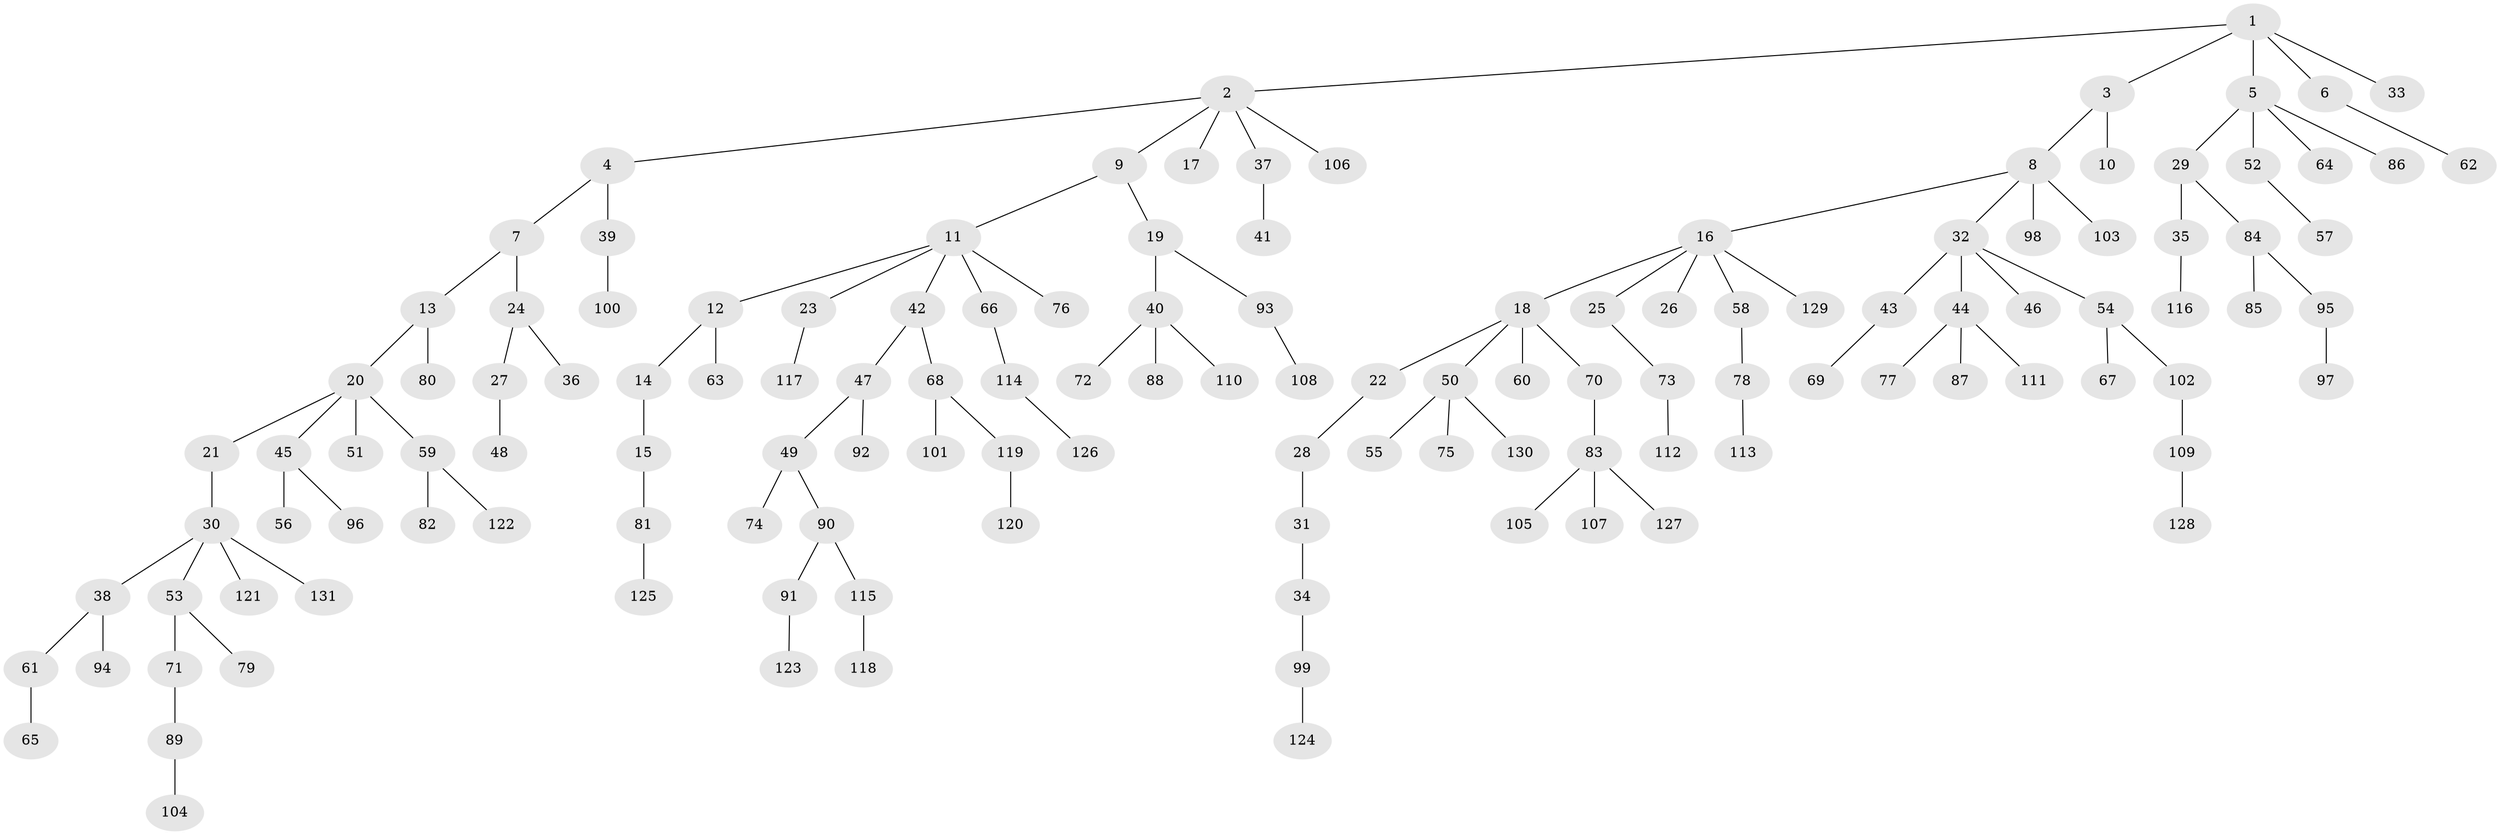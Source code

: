 // coarse degree distribution, {4: 0.13432835820895522, 2: 0.3283582089552239, 3: 0.11940298507462686, 1: 0.417910447761194}
// Generated by graph-tools (version 1.1) at 2025/51/03/04/25 22:51:51]
// undirected, 131 vertices, 130 edges
graph export_dot {
  node [color=gray90,style=filled];
  1;
  2;
  3;
  4;
  5;
  6;
  7;
  8;
  9;
  10;
  11;
  12;
  13;
  14;
  15;
  16;
  17;
  18;
  19;
  20;
  21;
  22;
  23;
  24;
  25;
  26;
  27;
  28;
  29;
  30;
  31;
  32;
  33;
  34;
  35;
  36;
  37;
  38;
  39;
  40;
  41;
  42;
  43;
  44;
  45;
  46;
  47;
  48;
  49;
  50;
  51;
  52;
  53;
  54;
  55;
  56;
  57;
  58;
  59;
  60;
  61;
  62;
  63;
  64;
  65;
  66;
  67;
  68;
  69;
  70;
  71;
  72;
  73;
  74;
  75;
  76;
  77;
  78;
  79;
  80;
  81;
  82;
  83;
  84;
  85;
  86;
  87;
  88;
  89;
  90;
  91;
  92;
  93;
  94;
  95;
  96;
  97;
  98;
  99;
  100;
  101;
  102;
  103;
  104;
  105;
  106;
  107;
  108;
  109;
  110;
  111;
  112;
  113;
  114;
  115;
  116;
  117;
  118;
  119;
  120;
  121;
  122;
  123;
  124;
  125;
  126;
  127;
  128;
  129;
  130;
  131;
  1 -- 2;
  1 -- 3;
  1 -- 5;
  1 -- 6;
  1 -- 33;
  2 -- 4;
  2 -- 9;
  2 -- 17;
  2 -- 37;
  2 -- 106;
  3 -- 8;
  3 -- 10;
  4 -- 7;
  4 -- 39;
  5 -- 29;
  5 -- 52;
  5 -- 64;
  5 -- 86;
  6 -- 62;
  7 -- 13;
  7 -- 24;
  8 -- 16;
  8 -- 32;
  8 -- 98;
  8 -- 103;
  9 -- 11;
  9 -- 19;
  11 -- 12;
  11 -- 23;
  11 -- 42;
  11 -- 66;
  11 -- 76;
  12 -- 14;
  12 -- 63;
  13 -- 20;
  13 -- 80;
  14 -- 15;
  15 -- 81;
  16 -- 18;
  16 -- 25;
  16 -- 26;
  16 -- 58;
  16 -- 129;
  18 -- 22;
  18 -- 50;
  18 -- 60;
  18 -- 70;
  19 -- 40;
  19 -- 93;
  20 -- 21;
  20 -- 45;
  20 -- 51;
  20 -- 59;
  21 -- 30;
  22 -- 28;
  23 -- 117;
  24 -- 27;
  24 -- 36;
  25 -- 73;
  27 -- 48;
  28 -- 31;
  29 -- 35;
  29 -- 84;
  30 -- 38;
  30 -- 53;
  30 -- 121;
  30 -- 131;
  31 -- 34;
  32 -- 43;
  32 -- 44;
  32 -- 46;
  32 -- 54;
  34 -- 99;
  35 -- 116;
  37 -- 41;
  38 -- 61;
  38 -- 94;
  39 -- 100;
  40 -- 72;
  40 -- 88;
  40 -- 110;
  42 -- 47;
  42 -- 68;
  43 -- 69;
  44 -- 77;
  44 -- 87;
  44 -- 111;
  45 -- 56;
  45 -- 96;
  47 -- 49;
  47 -- 92;
  49 -- 74;
  49 -- 90;
  50 -- 55;
  50 -- 75;
  50 -- 130;
  52 -- 57;
  53 -- 71;
  53 -- 79;
  54 -- 67;
  54 -- 102;
  58 -- 78;
  59 -- 82;
  59 -- 122;
  61 -- 65;
  66 -- 114;
  68 -- 101;
  68 -- 119;
  70 -- 83;
  71 -- 89;
  73 -- 112;
  78 -- 113;
  81 -- 125;
  83 -- 105;
  83 -- 107;
  83 -- 127;
  84 -- 85;
  84 -- 95;
  89 -- 104;
  90 -- 91;
  90 -- 115;
  91 -- 123;
  93 -- 108;
  95 -- 97;
  99 -- 124;
  102 -- 109;
  109 -- 128;
  114 -- 126;
  115 -- 118;
  119 -- 120;
}
